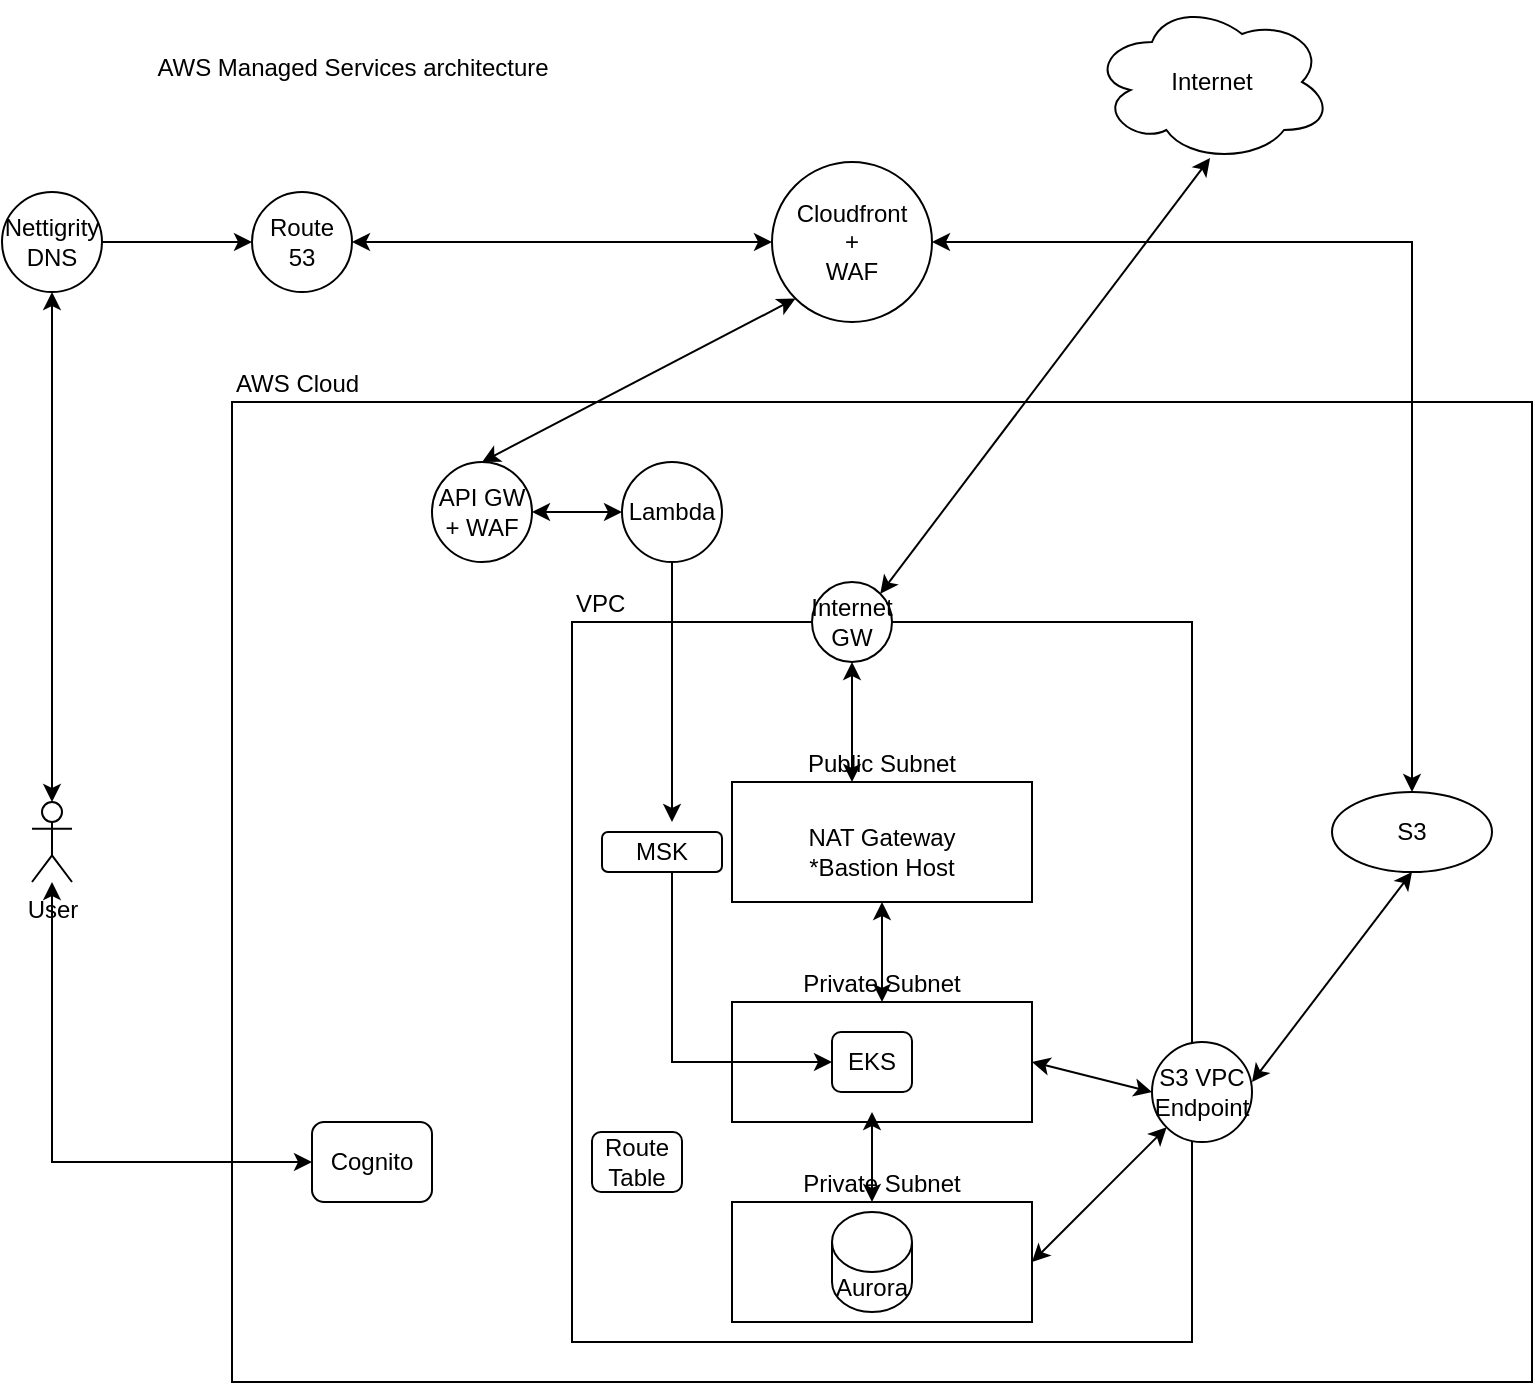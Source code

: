 <mxfile version="24.7.0" type="device">
  <diagram id="8lQWEpdBLpZHdkv1-6QF" name="Page-1">
    <mxGraphModel dx="1434" dy="786" grid="1" gridSize="10" guides="1" tooltips="1" connect="1" arrows="1" fold="1" page="1" pageScale="1" pageWidth="850" pageHeight="1100" math="0" shadow="0">
      <root>
        <mxCell id="0" />
        <mxCell id="1" parent="0" />
        <mxCell id="AEbtXsEnyxLGDPdn4Tcr-1" value="AWS Cloud" style="rounded=0;whiteSpace=wrap;html=1;align=left;labelPosition=center;verticalLabelPosition=top;verticalAlign=bottom;" parent="1" vertex="1">
          <mxGeometry x="150" y="230" width="650" height="490" as="geometry" />
        </mxCell>
        <mxCell id="AEbtXsEnyxLGDPdn4Tcr-2" value="User" style="shape=umlActor;verticalLabelPosition=bottom;verticalAlign=top;html=1;outlineConnect=0;" parent="1" vertex="1">
          <mxGeometry x="50" y="430" width="20" height="40" as="geometry" />
        </mxCell>
        <mxCell id="AEbtXsEnyxLGDPdn4Tcr-5" value="Cognito" style="rounded=1;whiteSpace=wrap;html=1;" parent="1" vertex="1">
          <mxGeometry x="190" y="590" width="60" height="40" as="geometry" />
        </mxCell>
        <mxCell id="AEbtXsEnyxLGDPdn4Tcr-6" value="VPC" style="rounded=0;whiteSpace=wrap;html=1;align=left;labelPosition=center;verticalLabelPosition=top;verticalAlign=bottom;" parent="1" vertex="1">
          <mxGeometry x="320" y="340" width="310" height="360" as="geometry" />
        </mxCell>
        <mxCell id="AEbtXsEnyxLGDPdn4Tcr-8" value="Public Subnet" style="rounded=0;whiteSpace=wrap;html=1;labelPosition=center;verticalLabelPosition=top;align=center;verticalAlign=bottom;" parent="1" vertex="1">
          <mxGeometry x="400" y="420" width="150" height="60" as="geometry" />
        </mxCell>
        <mxCell id="AEbtXsEnyxLGDPdn4Tcr-9" value="Private Subnet" style="rounded=0;whiteSpace=wrap;html=1;labelPosition=center;verticalLabelPosition=top;align=center;verticalAlign=bottom;" parent="1" vertex="1">
          <mxGeometry x="400" y="530" width="150" height="60" as="geometry" />
        </mxCell>
        <mxCell id="AEbtXsEnyxLGDPdn4Tcr-10" value="Private Subnet" style="rounded=0;whiteSpace=wrap;html=1;labelPosition=center;verticalLabelPosition=top;align=center;verticalAlign=bottom;" parent="1" vertex="1">
          <mxGeometry x="400" y="630" width="150" height="60" as="geometry" />
        </mxCell>
        <mxCell id="AEbtXsEnyxLGDPdn4Tcr-13" value="Internet&lt;div&gt;GW&lt;/div&gt;" style="ellipse;whiteSpace=wrap;html=1;aspect=fixed;" parent="1" vertex="1">
          <mxGeometry x="440" y="320" width="40" height="40" as="geometry" />
        </mxCell>
        <mxCell id="AEbtXsEnyxLGDPdn4Tcr-14" value="S3 VPC Endpoint" style="ellipse;whiteSpace=wrap;html=1;aspect=fixed;" parent="1" vertex="1">
          <mxGeometry x="610" y="550" width="50" height="50" as="geometry" />
        </mxCell>
        <mxCell id="AEbtXsEnyxLGDPdn4Tcr-15" value="&lt;div&gt;NAT Gateway&lt;/div&gt;&lt;div&gt;*Bastion Host&lt;/div&gt;" style="text;html=1;align=center;verticalAlign=middle;whiteSpace=wrap;rounded=0;" parent="1" vertex="1">
          <mxGeometry x="430" y="440" width="90" height="30" as="geometry" />
        </mxCell>
        <mxCell id="AEbtXsEnyxLGDPdn4Tcr-16" value="EKS" style="rounded=1;whiteSpace=wrap;html=1;" parent="1" vertex="1">
          <mxGeometry x="450" y="545" width="40" height="30" as="geometry" />
        </mxCell>
        <mxCell id="AEbtXsEnyxLGDPdn4Tcr-18" value="Aurora" style="shape=cylinder3;whiteSpace=wrap;html=1;boundedLbl=1;backgroundOutline=1;size=15;" parent="1" vertex="1">
          <mxGeometry x="450" y="635" width="40" height="50" as="geometry" />
        </mxCell>
        <mxCell id="AEbtXsEnyxLGDPdn4Tcr-19" value="API GW&lt;div&gt;+ WAF&lt;/div&gt;" style="ellipse;whiteSpace=wrap;html=1;aspect=fixed;" parent="1" vertex="1">
          <mxGeometry x="250" y="260" width="50" height="50" as="geometry" />
        </mxCell>
        <mxCell id="AEbtXsEnyxLGDPdn4Tcr-20" value="Lambda" style="ellipse;whiteSpace=wrap;html=1;aspect=fixed;" parent="1" vertex="1">
          <mxGeometry x="345" y="260" width="50" height="50" as="geometry" />
        </mxCell>
        <mxCell id="AEbtXsEnyxLGDPdn4Tcr-21" value="Cloudfront&lt;div&gt;+&lt;/div&gt;&lt;div&gt;WAF&lt;/div&gt;" style="ellipse;whiteSpace=wrap;html=1;aspect=fixed;" parent="1" vertex="1">
          <mxGeometry x="420" y="110" width="80" height="80" as="geometry" />
        </mxCell>
        <mxCell id="AEbtXsEnyxLGDPdn4Tcr-22" value="Route 53" style="ellipse;whiteSpace=wrap;html=1;aspect=fixed;" parent="1" vertex="1">
          <mxGeometry x="160" y="125" width="50" height="50" as="geometry" />
        </mxCell>
        <mxCell id="AEbtXsEnyxLGDPdn4Tcr-23" value="" style="endArrow=classic;startArrow=classic;html=1;rounded=0;entryX=0;entryY=0.5;entryDx=0;entryDy=0;" parent="1" target="AEbtXsEnyxLGDPdn4Tcr-22" edge="1" source="WcNZByNBX7SooguFbzJ--1">
          <mxGeometry width="50" height="50" relative="1" as="geometry">
            <mxPoint x="60" y="430" as="sourcePoint" />
            <mxPoint x="110" y="380" as="targetPoint" />
            <Array as="points">
              <mxPoint x="60" y="150" />
            </Array>
          </mxGeometry>
        </mxCell>
        <mxCell id="AEbtXsEnyxLGDPdn4Tcr-24" value="" style="endArrow=classic;startArrow=classic;html=1;rounded=0;entryX=0;entryY=0.5;entryDx=0;entryDy=0;" parent="1" target="AEbtXsEnyxLGDPdn4Tcr-21" edge="1">
          <mxGeometry width="50" height="50" relative="1" as="geometry">
            <mxPoint x="210" y="150" as="sourcePoint" />
            <mxPoint x="260" y="100" as="targetPoint" />
          </mxGeometry>
        </mxCell>
        <mxCell id="AEbtXsEnyxLGDPdn4Tcr-25" value="S3" style="ellipse;whiteSpace=wrap;html=1;" parent="1" vertex="1">
          <mxGeometry x="700" y="425" width="80" height="40" as="geometry" />
        </mxCell>
        <mxCell id="AEbtXsEnyxLGDPdn4Tcr-26" value="" style="endArrow=classic;startArrow=classic;html=1;rounded=0;entryX=0;entryY=0.5;entryDx=0;entryDy=0;" parent="1" target="AEbtXsEnyxLGDPdn4Tcr-5" edge="1">
          <mxGeometry width="50" height="50" relative="1" as="geometry">
            <mxPoint x="60" y="470" as="sourcePoint" />
            <mxPoint x="160" y="610" as="targetPoint" />
            <Array as="points">
              <mxPoint x="60" y="610" />
            </Array>
          </mxGeometry>
        </mxCell>
        <mxCell id="AEbtXsEnyxLGDPdn4Tcr-27" value="Internet" style="ellipse;shape=cloud;whiteSpace=wrap;html=1;" parent="1" vertex="1">
          <mxGeometry x="580" y="30" width="120" height="80" as="geometry" />
        </mxCell>
        <mxCell id="AEbtXsEnyxLGDPdn4Tcr-28" value="" style="endArrow=classic;startArrow=classic;html=1;rounded=0;exitX=1;exitY=0;exitDx=0;exitDy=0;startFill=1;entryX=0.492;entryY=0.975;entryDx=0;entryDy=0;entryPerimeter=0;" parent="1" source="AEbtXsEnyxLGDPdn4Tcr-13" target="AEbtXsEnyxLGDPdn4Tcr-27" edge="1">
          <mxGeometry width="50" height="50" relative="1" as="geometry">
            <mxPoint x="630" y="200" as="sourcePoint" />
            <mxPoint x="680" y="150" as="targetPoint" />
          </mxGeometry>
        </mxCell>
        <mxCell id="AEbtXsEnyxLGDPdn4Tcr-29" value="" style="endArrow=classic;startArrow=classic;html=1;rounded=0;entryX=0;entryY=1;entryDx=0;entryDy=0;" parent="1" target="AEbtXsEnyxLGDPdn4Tcr-14" edge="1">
          <mxGeometry width="50" height="50" relative="1" as="geometry">
            <mxPoint x="550" y="660" as="sourcePoint" />
            <mxPoint x="600" y="610" as="targetPoint" />
          </mxGeometry>
        </mxCell>
        <mxCell id="AEbtXsEnyxLGDPdn4Tcr-30" value="" style="endArrow=classic;startArrow=classic;html=1;rounded=0;entryX=0;entryY=0.5;entryDx=0;entryDy=0;" parent="1" target="AEbtXsEnyxLGDPdn4Tcr-14" edge="1">
          <mxGeometry width="50" height="50" relative="1" as="geometry">
            <mxPoint x="550" y="560" as="sourcePoint" />
            <mxPoint x="600" y="510" as="targetPoint" />
          </mxGeometry>
        </mxCell>
        <mxCell id="AEbtXsEnyxLGDPdn4Tcr-31" value="" style="endArrow=classic;startArrow=classic;html=1;rounded=0;entryX=0.5;entryY=1;entryDx=0;entryDy=0;" parent="1" target="AEbtXsEnyxLGDPdn4Tcr-25" edge="1">
          <mxGeometry width="50" height="50" relative="1" as="geometry">
            <mxPoint x="660" y="570" as="sourcePoint" />
            <mxPoint x="710" y="520" as="targetPoint" />
          </mxGeometry>
        </mxCell>
        <mxCell id="AEbtXsEnyxLGDPdn4Tcr-32" value="" style="endArrow=classic;startArrow=classic;html=1;rounded=0;exitX=0.5;exitY=0;exitDx=0;exitDy=0;entryX=0.5;entryY=1;entryDx=0;entryDy=0;" parent="1" source="AEbtXsEnyxLGDPdn4Tcr-9" target="AEbtXsEnyxLGDPdn4Tcr-8" edge="1">
          <mxGeometry width="50" height="50" relative="1" as="geometry">
            <mxPoint x="430" y="530" as="sourcePoint" />
            <mxPoint x="480" y="480" as="targetPoint" />
          </mxGeometry>
        </mxCell>
        <mxCell id="AEbtXsEnyxLGDPdn4Tcr-33" value="" style="endArrow=classic;startArrow=classic;html=1;rounded=0;entryX=0.5;entryY=1;entryDx=0;entryDy=0;" parent="1" edge="1">
          <mxGeometry width="50" height="50" relative="1" as="geometry">
            <mxPoint x="470" y="630" as="sourcePoint" />
            <mxPoint x="470" y="585" as="targetPoint" />
          </mxGeometry>
        </mxCell>
        <mxCell id="AEbtXsEnyxLGDPdn4Tcr-34" value="" style="endArrow=classic;startArrow=classic;html=1;rounded=0;exitX=0.5;exitY=0;exitDx=0;exitDy=0;entryX=0;entryY=1;entryDx=0;entryDy=0;" parent="1" source="AEbtXsEnyxLGDPdn4Tcr-19" target="AEbtXsEnyxLGDPdn4Tcr-21" edge="1">
          <mxGeometry width="50" height="50" relative="1" as="geometry">
            <mxPoint x="400" y="240" as="sourcePoint" />
            <mxPoint x="450" y="190" as="targetPoint" />
          </mxGeometry>
        </mxCell>
        <mxCell id="AEbtXsEnyxLGDPdn4Tcr-35" value="" style="endArrow=classic;startArrow=classic;html=1;rounded=0;entryX=0;entryY=0.5;entryDx=0;entryDy=0;exitX=1;exitY=0.5;exitDx=0;exitDy=0;" parent="1" source="AEbtXsEnyxLGDPdn4Tcr-19" target="AEbtXsEnyxLGDPdn4Tcr-20" edge="1">
          <mxGeometry width="50" height="50" relative="1" as="geometry">
            <mxPoint x="300" y="290" as="sourcePoint" />
            <mxPoint x="350" y="240" as="targetPoint" />
          </mxGeometry>
        </mxCell>
        <mxCell id="AEbtXsEnyxLGDPdn4Tcr-36" value="" style="endArrow=none;startArrow=classic;html=1;rounded=0;startFill=1;endFill=0;" parent="1" edge="1">
          <mxGeometry width="50" height="50" relative="1" as="geometry">
            <mxPoint x="370" y="440" as="sourcePoint" />
            <mxPoint x="370" y="310" as="targetPoint" />
            <Array as="points" />
          </mxGeometry>
        </mxCell>
        <mxCell id="AEbtXsEnyxLGDPdn4Tcr-37" value="" style="endArrow=classic;startArrow=classic;html=1;rounded=0;startFill=1;" parent="1" edge="1">
          <mxGeometry width="50" height="50" relative="1" as="geometry">
            <mxPoint x="460" y="420" as="sourcePoint" />
            <mxPoint x="460" y="360" as="targetPoint" />
          </mxGeometry>
        </mxCell>
        <mxCell id="AEbtXsEnyxLGDPdn4Tcr-39" value="AWS Managed Services architecture" style="text;html=1;align=center;verticalAlign=middle;resizable=0;points=[];autosize=1;strokeColor=none;fillColor=none;" parent="1" vertex="1">
          <mxGeometry x="100" y="48" width="220" height="30" as="geometry" />
        </mxCell>
        <mxCell id="AEbtXsEnyxLGDPdn4Tcr-40" value="Route&lt;div&gt;Table&lt;/div&gt;" style="rounded=1;whiteSpace=wrap;html=1;" parent="1" vertex="1">
          <mxGeometry x="330" y="595" width="45" height="30" as="geometry" />
        </mxCell>
        <mxCell id="AEbtXsEnyxLGDPdn4Tcr-41" value="" style="endArrow=classic;startArrow=classic;html=1;rounded=0;entryX=0.5;entryY=0;entryDx=0;entryDy=0;" parent="1" target="AEbtXsEnyxLGDPdn4Tcr-25" edge="1">
          <mxGeometry width="50" height="50" relative="1" as="geometry">
            <mxPoint x="500" y="150" as="sourcePoint" />
            <mxPoint x="550" y="100" as="targetPoint" />
            <Array as="points">
              <mxPoint x="740" y="150" />
            </Array>
          </mxGeometry>
        </mxCell>
        <mxCell id="WcNZByNBX7SooguFbzJ--2" value="" style="endArrow=classic;startArrow=classic;html=1;rounded=0;entryX=0.5;entryY=1;entryDx=0;entryDy=0;" edge="1" parent="1" target="WcNZByNBX7SooguFbzJ--1">
          <mxGeometry width="50" height="50" relative="1" as="geometry">
            <mxPoint x="60" y="430" as="sourcePoint" />
            <mxPoint x="160" y="150" as="targetPoint" />
            <Array as="points" />
          </mxGeometry>
        </mxCell>
        <mxCell id="WcNZByNBX7SooguFbzJ--1" value="Nettigrity&lt;div&gt;DNS&lt;/div&gt;" style="ellipse;whiteSpace=wrap;html=1;aspect=fixed;" vertex="1" parent="1">
          <mxGeometry x="35" y="125" width="50" height="50" as="geometry" />
        </mxCell>
        <mxCell id="WcNZByNBX7SooguFbzJ--4" value="" style="endArrow=classic;startArrow=classic;html=1;rounded=0;exitX=0;exitY=0.5;exitDx=0;exitDy=0;" edge="1" parent="1" source="AEbtXsEnyxLGDPdn4Tcr-16" target="WcNZByNBX7SooguFbzJ--3">
          <mxGeometry width="50" height="50" relative="1" as="geometry">
            <mxPoint x="410" y="560" as="sourcePoint" />
            <mxPoint x="370" y="310" as="targetPoint" />
            <Array as="points">
              <mxPoint x="370" y="560" />
              <mxPoint x="370" y="460" />
            </Array>
          </mxGeometry>
        </mxCell>
        <mxCell id="WcNZByNBX7SooguFbzJ--3" value="MSK" style="rounded=1;whiteSpace=wrap;html=1;" vertex="1" parent="1">
          <mxGeometry x="335" y="445" width="60" height="20" as="geometry" />
        </mxCell>
      </root>
    </mxGraphModel>
  </diagram>
</mxfile>
